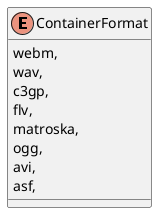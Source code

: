 @startuml
enum ContainerFormat {
    webm,
    wav,
    c3gp,
    flv,
    matroska,
    ogg,
    avi,
    asf,
}
@enduml
